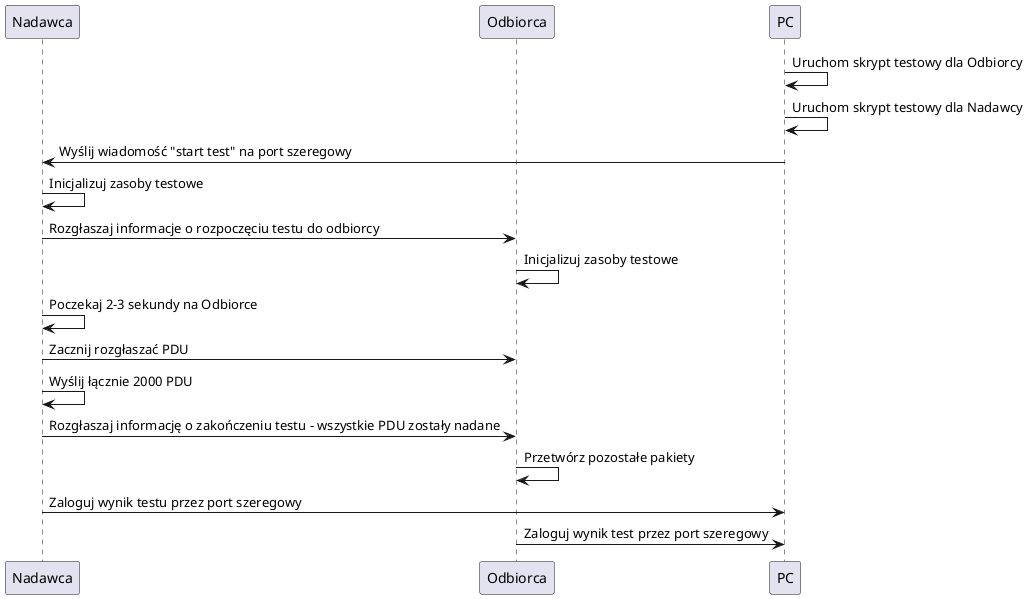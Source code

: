 @startuml
participant Nadawca
participant Odbiorca
participant PC

PC -> PC: Uruchom skrypt testowy dla Odbiorcy
PC -> PC: Uruchom skrypt testowy dla Nadawcy
PC -> Nadawca: Wyślij wiadomość "start test" na port szeregowy
Nadawca -> Nadawca: Inicjalizuj zasoby testowe
Nadawca -> Odbiorca: Rozgłaszaj informacje o rozpoczęciu testu do odbiorcy
Odbiorca -> Odbiorca: Inicjalizuj zasoby testowe
Nadawca -> Nadawca: Poczekaj 2-3 sekundy na Odbiorce
Nadawca -> Odbiorca: Zacznij rozgłaszać PDU
Nadawca -> Nadawca: Wyślij łącznie 2000 PDU
Nadawca -> Odbiorca: Rozgłaszaj informację o zakończeniu testu - wszystkie PDU zostały nadane
Odbiorca -> Odbiorca: Przetwórz pozostałe pakiety
Nadawca -> PC: Zaloguj wynik testu przez port szeregowy
Odbiorca -> PC: Zaloguj wynik test przez port szeregowy

@enduml